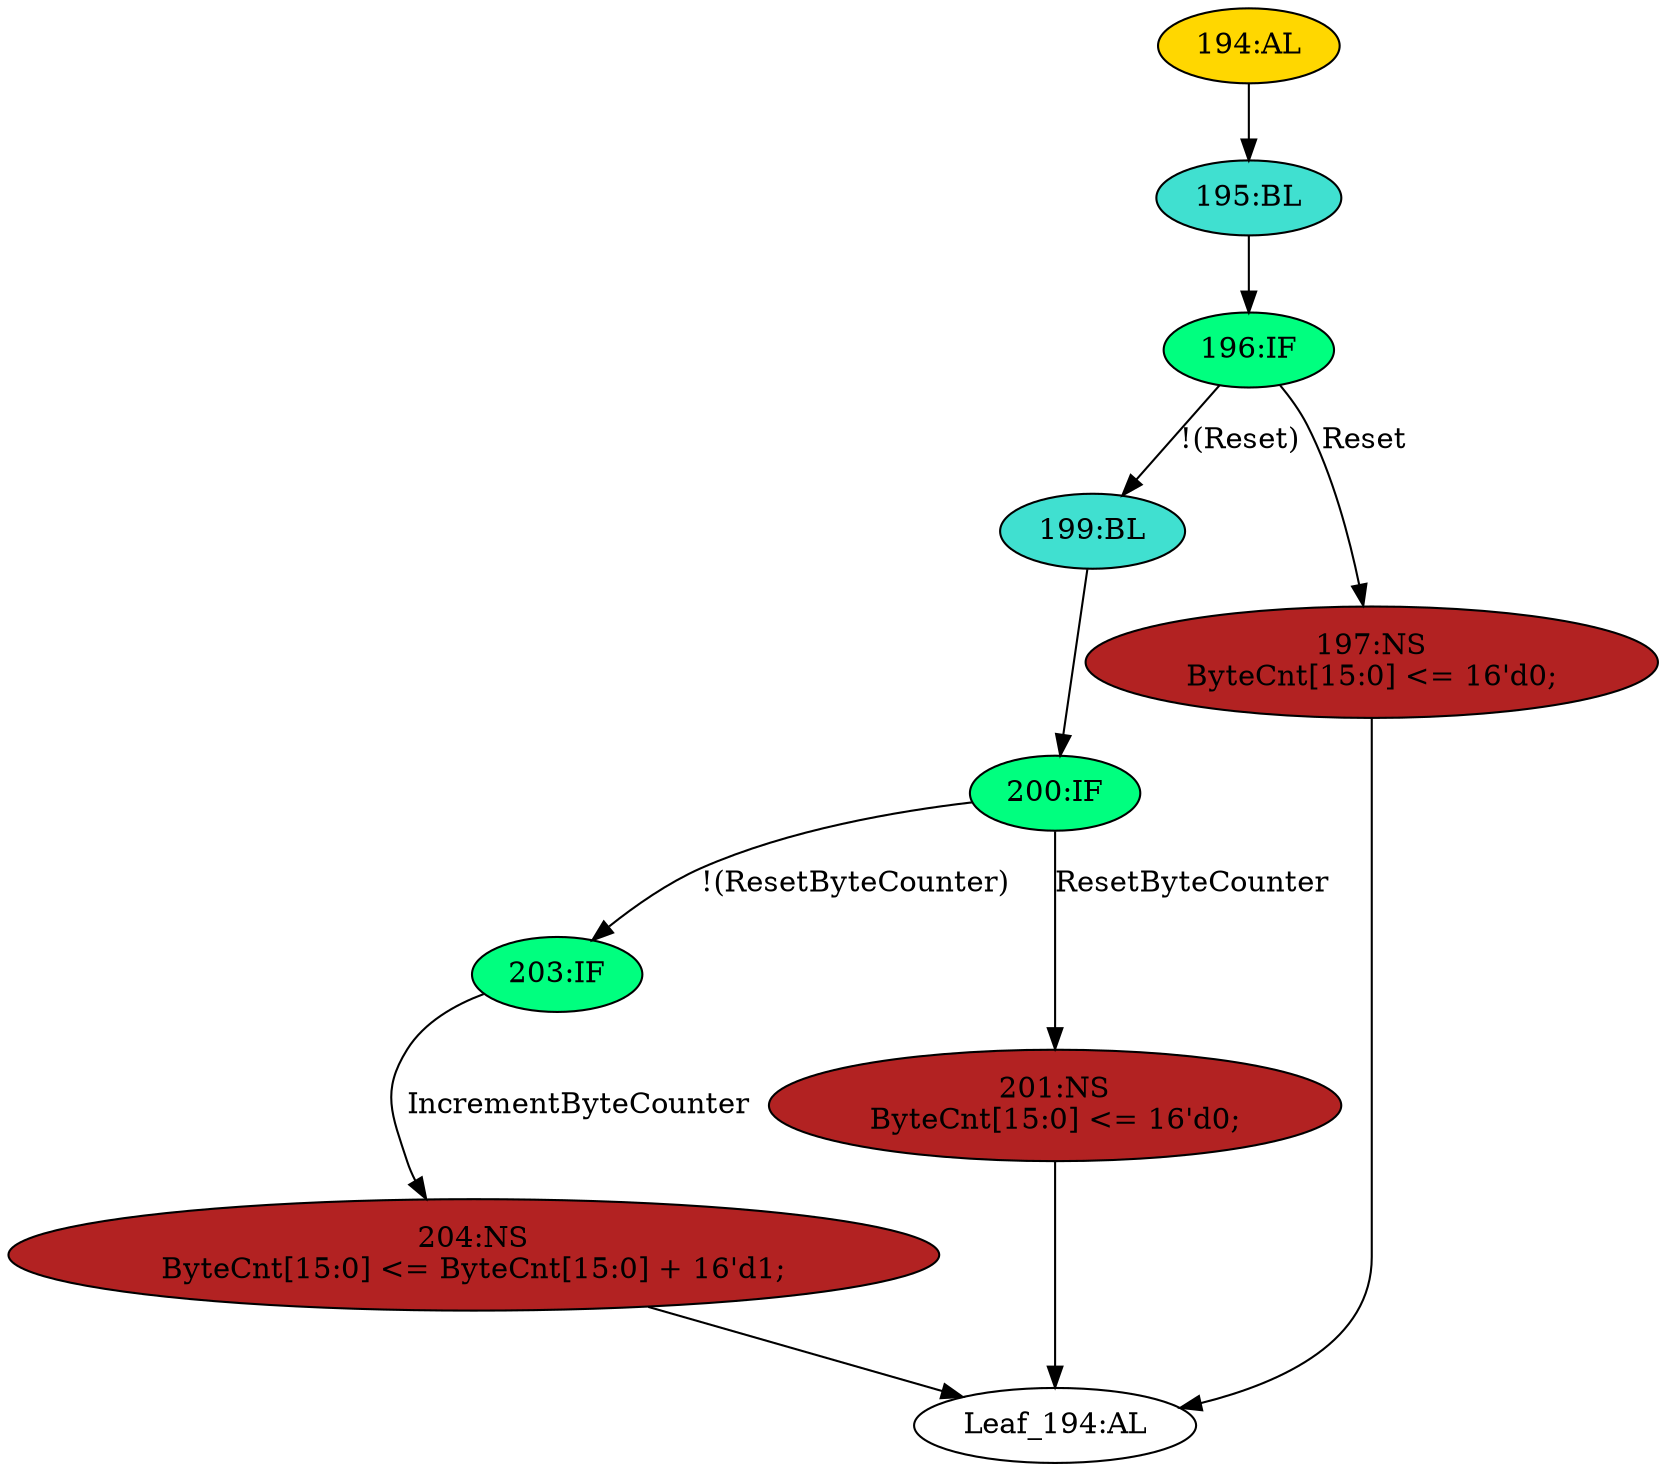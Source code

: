 strict digraph "" {
	node [label="\N"];
	"203:IF"	 [ast="<pyverilog.vparser.ast.IfStatement object at 0x7f9a3ca3c910>",
		fillcolor=springgreen,
		label="203:IF",
		statements="[]",
		style=filled,
		typ=IfStatement];
	"204:NS"	 [ast="<pyverilog.vparser.ast.NonblockingSubstitution object at 0x7f9a3ca40550>",
		fillcolor=firebrick,
		label="204:NS
ByteCnt[15:0] <= ByteCnt[15:0] + 16'd1;",
		statements="[<pyverilog.vparser.ast.NonblockingSubstitution object at 0x7f9a3ca40550>]",
		style=filled,
		typ=NonblockingSubstitution];
	"203:IF" -> "204:NS"	 [cond="['IncrementByteCounter']",
		label=IncrementByteCounter,
		lineno=203];
	"199:BL"	 [ast="<pyverilog.vparser.ast.Block object at 0x7f9a3ca40950>",
		fillcolor=turquoise,
		label="199:BL",
		statements="[]",
		style=filled,
		typ=Block];
	"200:IF"	 [ast="<pyverilog.vparser.ast.IfStatement object at 0x7f9a3ca40990>",
		fillcolor=springgreen,
		label="200:IF",
		statements="[]",
		style=filled,
		typ=IfStatement];
	"199:BL" -> "200:IF"	 [cond="[]",
		lineno=None];
	"200:IF" -> "203:IF"	 [cond="['ResetByteCounter']",
		label="!(ResetByteCounter)",
		lineno=200];
	"201:NS"	 [ast="<pyverilog.vparser.ast.NonblockingSubstitution object at 0x7f9a3ca409d0>",
		fillcolor=firebrick,
		label="201:NS
ByteCnt[15:0] <= 16'd0;",
		statements="[<pyverilog.vparser.ast.NonblockingSubstitution object at 0x7f9a3ca409d0>]",
		style=filled,
		typ=NonblockingSubstitution];
	"200:IF" -> "201:NS"	 [cond="['ResetByteCounter']",
		label=ResetByteCounter,
		lineno=200];
	"196:IF"	 [ast="<pyverilog.vparser.ast.IfStatement object at 0x7f9a3ca40e50>",
		fillcolor=springgreen,
		label="196:IF",
		statements="[]",
		style=filled,
		typ=IfStatement];
	"196:IF" -> "199:BL"	 [cond="['Reset']",
		label="!(Reset)",
		lineno=196];
	"197:NS"	 [ast="<pyverilog.vparser.ast.NonblockingSubstitution object at 0x7f9a3ca40e90>",
		fillcolor=firebrick,
		label="197:NS
ByteCnt[15:0] <= 16'd0;",
		statements="[<pyverilog.vparser.ast.NonblockingSubstitution object at 0x7f9a3ca40e90>]",
		style=filled,
		typ=NonblockingSubstitution];
	"196:IF" -> "197:NS"	 [cond="['Reset']",
		label=Reset,
		lineno=196];
	"194:AL"	 [ast="<pyverilog.vparser.ast.Always object at 0x7f9a3ca40c90>",
		clk_sens=True,
		fillcolor=gold,
		label="194:AL",
		sens="['MRxClk', 'Reset']",
		statements="[]",
		style=filled,
		typ=Always,
		use_var="['Reset', 'ResetByteCounter', 'ByteCnt', 'IncrementByteCounter']"];
	"195:BL"	 [ast="<pyverilog.vparser.ast.Block object at 0x7f9a3ca40e10>",
		fillcolor=turquoise,
		label="195:BL",
		statements="[]",
		style=filled,
		typ=Block];
	"194:AL" -> "195:BL"	 [cond="[]",
		lineno=None];
	"Leaf_194:AL"	 [def_var="['ByteCnt']",
		label="Leaf_194:AL"];
	"201:NS" -> "Leaf_194:AL"	 [cond="[]",
		lineno=None];
	"197:NS" -> "Leaf_194:AL"	 [cond="[]",
		lineno=None];
	"195:BL" -> "196:IF"	 [cond="[]",
		lineno=None];
	"204:NS" -> "Leaf_194:AL"	 [cond="[]",
		lineno=None];
}
